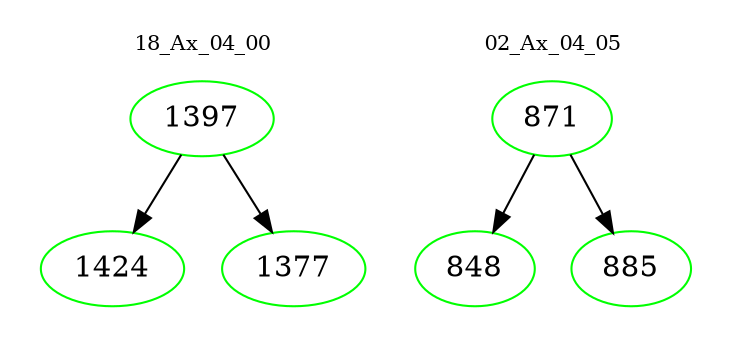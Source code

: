 digraph{
subgraph cluster_0 {
color = white
label = "18_Ax_04_00";
fontsize=10;
T0_1397 [label="1397", color="green"]
T0_1397 -> T0_1424 [color="black"]
T0_1424 [label="1424", color="green"]
T0_1397 -> T0_1377 [color="black"]
T0_1377 [label="1377", color="green"]
}
subgraph cluster_1 {
color = white
label = "02_Ax_04_05";
fontsize=10;
T1_871 [label="871", color="green"]
T1_871 -> T1_848 [color="black"]
T1_848 [label="848", color="green"]
T1_871 -> T1_885 [color="black"]
T1_885 [label="885", color="green"]
}
}
